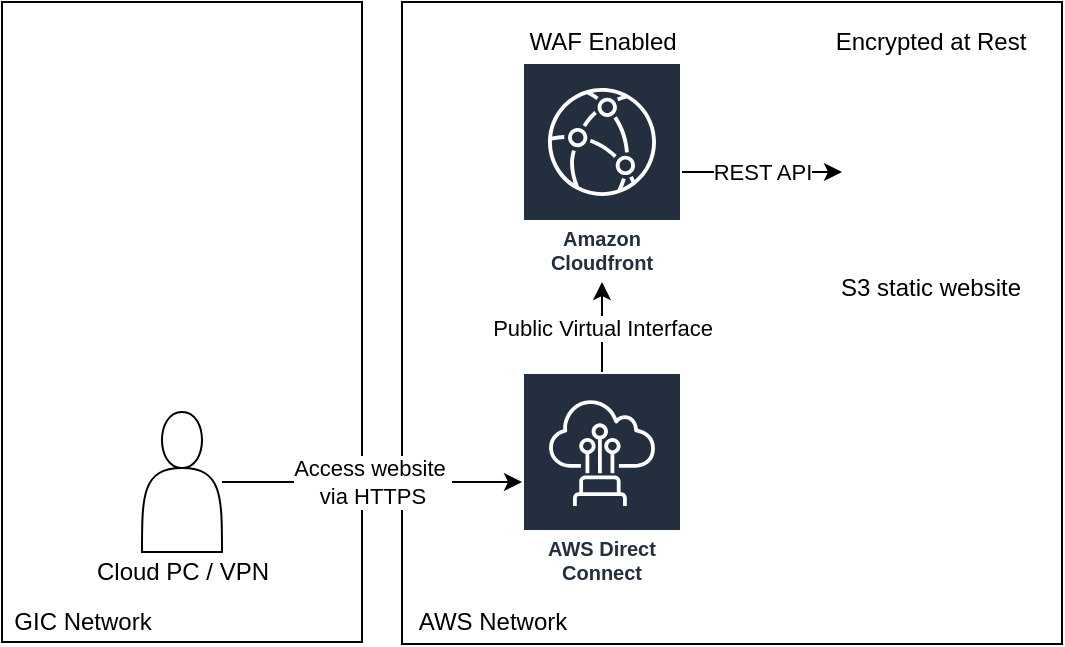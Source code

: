 <mxfile version="13.1.11" type="github">
  <diagram id="Fj3CE1plhdFT2i3BtV33" name="Page-1">
    <mxGraphModel dx="1038" dy="548" grid="1" gridSize="10" guides="1" tooltips="1" connect="1" arrows="1" fold="1" page="1" pageScale="1" pageWidth="850" pageHeight="1100" math="0" shadow="0">
      <root>
        <mxCell id="0" />
        <mxCell id="1" parent="0" />
        <mxCell id="zgxqIzdKvoz-JZJo7t0l-21" value="" style="rounded=0;whiteSpace=wrap;html=1;" parent="1" vertex="1">
          <mxGeometry x="220" y="170" width="330" height="321" as="geometry" />
        </mxCell>
        <mxCell id="zgxqIzdKvoz-JZJo7t0l-20" value="" style="rounded=0;whiteSpace=wrap;html=1;" parent="1" vertex="1">
          <mxGeometry x="20" y="170" width="180" height="320" as="geometry" />
        </mxCell>
        <mxCell id="zgxqIzdKvoz-JZJo7t0l-10" value="REST API" style="edgeStyle=orthogonalEdgeStyle;rounded=0;orthogonalLoop=1;jettySize=auto;html=1;entryX=0;entryY=0.5;entryDx=0;entryDy=0;" parent="1" source="zgxqIzdKvoz-JZJo7t0l-4" target="zgxqIzdKvoz-JZJo7t0l-5" edge="1">
          <mxGeometry relative="1" as="geometry" />
        </mxCell>
        <mxCell id="zgxqIzdKvoz-JZJo7t0l-4" value="Amazon Cloudfront" style="outlineConnect=0;fontColor=#232F3E;gradientColor=none;strokeColor=#ffffff;fillColor=#232F3E;dashed=0;verticalLabelPosition=middle;verticalAlign=bottom;align=center;html=1;whiteSpace=wrap;fontSize=10;fontStyle=1;spacing=3;shape=mxgraph.aws4.productIcon;prIcon=mxgraph.aws4.cloudfront;" parent="1" vertex="1">
          <mxGeometry x="280" y="200" width="80" height="110" as="geometry" />
        </mxCell>
        <mxCell id="zgxqIzdKvoz-JZJo7t0l-5" value="S3 static website" style="shape=image;html=1;verticalAlign=top;verticalLabelPosition=bottom;labelBackgroundColor=#ffffff;imageAspect=0;aspect=fixed;image=https://cdn2.iconfinder.com/data/icons/amazon-aws-stencils/100/Storage__Content_Delivery_Amazon_S3_Bucket_with_Objects-128.png" parent="1" vertex="1">
          <mxGeometry x="440" y="211" width="88" height="88" as="geometry" />
        </mxCell>
        <mxCell id="zgxqIzdKvoz-JZJo7t0l-15" value="Public Virtual Interface" style="edgeStyle=orthogonalEdgeStyle;rounded=0;orthogonalLoop=1;jettySize=auto;html=1;" parent="1" source="zgxqIzdKvoz-JZJo7t0l-7" target="zgxqIzdKvoz-JZJo7t0l-4" edge="1">
          <mxGeometry relative="1" as="geometry" />
        </mxCell>
        <mxCell id="zgxqIzdKvoz-JZJo7t0l-7" value="AWS Direct Connect" style="outlineConnect=0;fontColor=#232F3E;gradientColor=none;strokeColor=#ffffff;fillColor=#232F3E;dashed=0;verticalLabelPosition=middle;verticalAlign=bottom;align=center;html=1;whiteSpace=wrap;fontSize=10;fontStyle=1;spacing=3;shape=mxgraph.aws4.productIcon;prIcon=mxgraph.aws4.direct_connect;" parent="1" vertex="1">
          <mxGeometry x="280" y="355" width="80" height="110" as="geometry" />
        </mxCell>
        <mxCell id="zgxqIzdKvoz-JZJo7t0l-17" value="GIC Network" style="text;html=1;resizable=0;autosize=1;align=center;verticalAlign=middle;points=[];fillColor=none;strokeColor=none;rounded=0;" parent="1" vertex="1">
          <mxGeometry x="20" y="470" width="80" height="20" as="geometry" />
        </mxCell>
        <mxCell id="zgxqIzdKvoz-JZJo7t0l-19" value="Access website&amp;nbsp;&lt;br&gt;via HTTPS" style="edgeStyle=orthogonalEdgeStyle;rounded=0;orthogonalLoop=1;jettySize=auto;html=1;" parent="1" source="zgxqIzdKvoz-JZJo7t0l-18" target="zgxqIzdKvoz-JZJo7t0l-7" edge="1">
          <mxGeometry relative="1" as="geometry" />
        </mxCell>
        <mxCell id="zgxqIzdKvoz-JZJo7t0l-18" value="" style="shape=actor;whiteSpace=wrap;html=1;" parent="1" vertex="1">
          <mxGeometry x="90" y="375" width="40" height="70" as="geometry" />
        </mxCell>
        <mxCell id="zgxqIzdKvoz-JZJo7t0l-22" value="AWS Network" style="text;html=1;resizable=0;autosize=1;align=center;verticalAlign=middle;points=[];fillColor=none;strokeColor=none;rounded=0;" parent="1" vertex="1">
          <mxGeometry x="220" y="470" width="90" height="20" as="geometry" />
        </mxCell>
        <mxCell id="zgxqIzdKvoz-JZJo7t0l-25" value="Cloud PC / VPN" style="text;html=1;resizable=0;autosize=1;align=center;verticalAlign=middle;points=[];fillColor=none;strokeColor=none;rounded=0;" parent="1" vertex="1">
          <mxGeometry x="60" y="445" width="100" height="20" as="geometry" />
        </mxCell>
        <mxCell id="zgxqIzdKvoz-JZJo7t0l-26" value="WAF Enabled" style="text;html=1;resizable=0;autosize=1;align=center;verticalAlign=middle;points=[];fillColor=none;strokeColor=none;rounded=0;" parent="1" vertex="1">
          <mxGeometry x="275" y="180" width="90" height="20" as="geometry" />
        </mxCell>
        <mxCell id="2XVURLgYnccgSuaiAaGy-1" value="Encrypted at Rest" style="text;html=1;resizable=0;autosize=1;align=center;verticalAlign=middle;points=[];fillColor=none;strokeColor=none;rounded=0;" parent="1" vertex="1">
          <mxGeometry x="429" y="180" width="110" height="20" as="geometry" />
        </mxCell>
      </root>
    </mxGraphModel>
  </diagram>
</mxfile>
